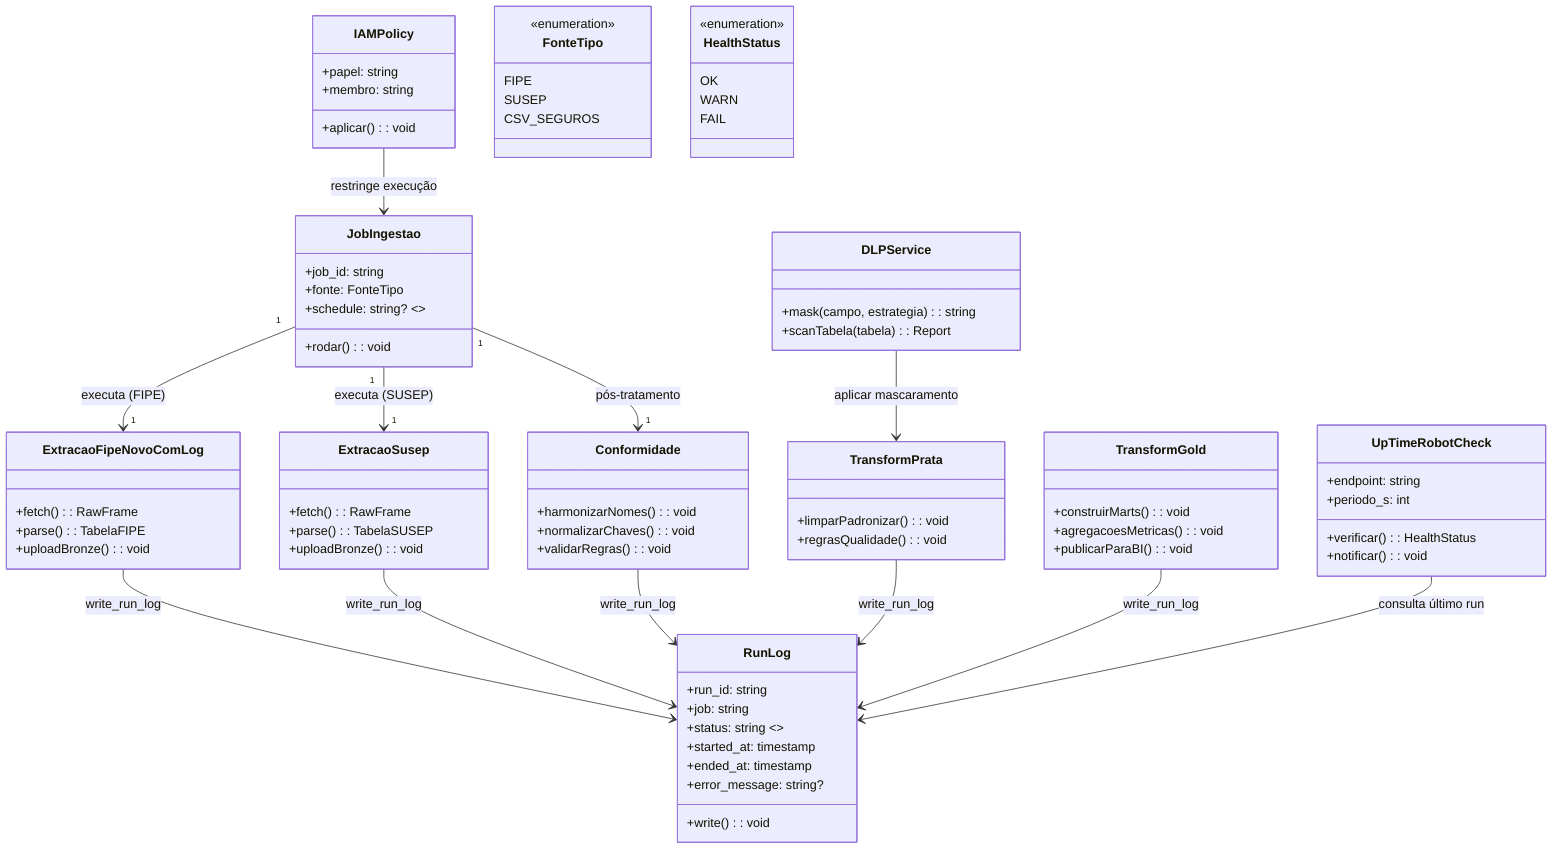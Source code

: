 classDiagram
    %% Pipeline + Observabilidade + Segurança

    class JobIngestao {
      +job_id: string
      +fonte: FonteTipo
      +schedule: string?  <<cron>>
      +rodar(): void
    }

    class ExtracaoFipeNovoComLog {
      +fetch(): RawFrame
      +parse(): TabelaFIPE
      +uploadBronze(): void
    }

    class ExtracaoSusep {
      +fetch(): RawFrame
      +parse(): TabelaSUSEP
      +uploadBronze(): void
    }

    class Conformidade {
      +harmonizarNomes(): void
      +normalizarChaves(): void
      +validarRegras(): void
    }

    class TransformPrata {
      +limparPadronizar(): void
      +regrasQualidade(): void
    }

    class TransformGold {
      +construirMarts(): void
      +agregacoesMetricas(): void
      +publicarParaBI(): void
    }

    class RunLog {
      +run_id: string
      +job: string
      +status: string <<RUNNING|SUCCESS|FAILED>>
      +started_at: timestamp
      +ended_at: timestamp
      +error_message: string?
      +write(): void
    }

    class UpTimeRobotCheck {
      +endpoint: string
      +periodo_s: int
      +verificar(): HealthStatus
      +notificar(): void
    }

    class DLPService {
      +mask(campo, estrategia): string
      +scanTabela(tabela): Report
    }

    class IAMPolicy {
      +papel: string
      +membro: string
      +aplicar(): void
    }

    class FonteTipo {
      <<enumeration>>
      FIPE
      SUSEP
      CSV_SEGUROS
    }

    class HealthStatus {
      <<enumeration>>
      OK
      WARN
      FAIL
    }

    JobIngestao "1" --> "1" ExtracaoFipeNovoComLog : executa (FIPE)
    JobIngestao "1" --> "1" ExtracaoSusep : executa (SUSEP)
    JobIngestao "1" --> "1" Conformidade : pós-tratamento

    ExtracaoFipeNovoComLog --> RunLog : write_run_log
    ExtracaoSusep --> RunLog : write_run_log
    Conformidade --> RunLog : write_run_log
    TransformPrata --> RunLog : write_run_log
    TransformGold --> RunLog : write_run_log

    UpTimeRobotCheck --> RunLog : consulta último run
    DLPService --> TransformPrata : aplicar mascaramento
    IAMPolicy --> JobIngestao : restringe execução